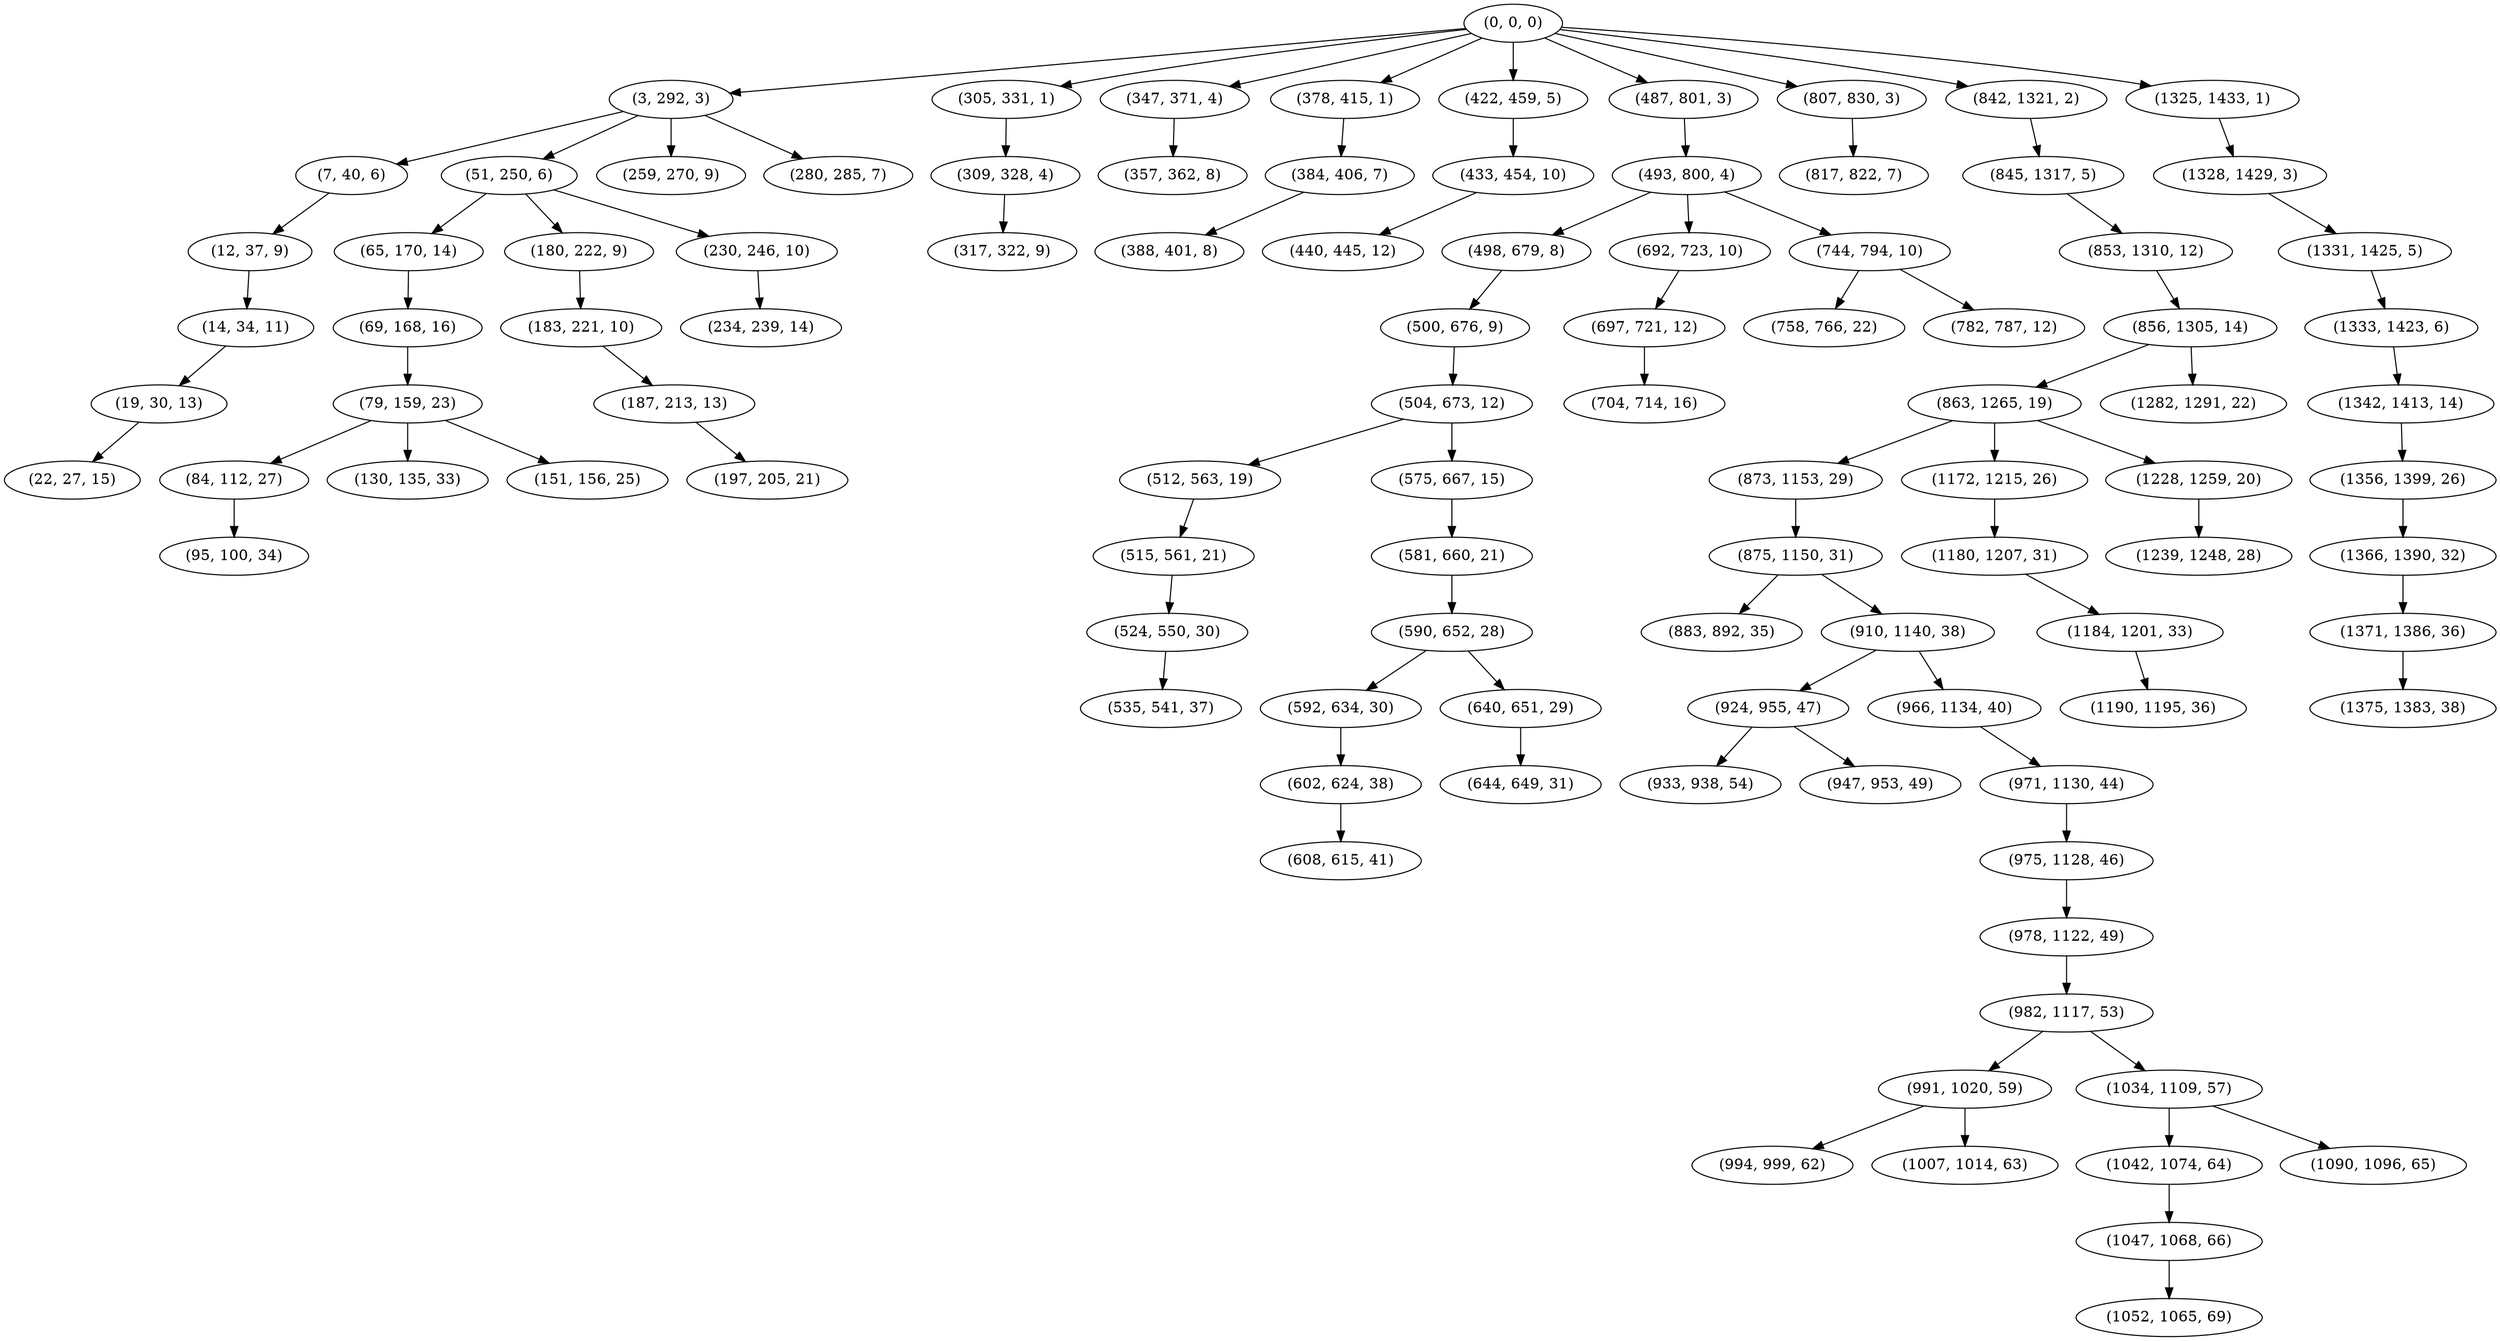 digraph tree {
    "(0, 0, 0)";
    "(3, 292, 3)";
    "(7, 40, 6)";
    "(12, 37, 9)";
    "(14, 34, 11)";
    "(19, 30, 13)";
    "(22, 27, 15)";
    "(51, 250, 6)";
    "(65, 170, 14)";
    "(69, 168, 16)";
    "(79, 159, 23)";
    "(84, 112, 27)";
    "(95, 100, 34)";
    "(130, 135, 33)";
    "(151, 156, 25)";
    "(180, 222, 9)";
    "(183, 221, 10)";
    "(187, 213, 13)";
    "(197, 205, 21)";
    "(230, 246, 10)";
    "(234, 239, 14)";
    "(259, 270, 9)";
    "(280, 285, 7)";
    "(305, 331, 1)";
    "(309, 328, 4)";
    "(317, 322, 9)";
    "(347, 371, 4)";
    "(357, 362, 8)";
    "(378, 415, 1)";
    "(384, 406, 7)";
    "(388, 401, 8)";
    "(422, 459, 5)";
    "(433, 454, 10)";
    "(440, 445, 12)";
    "(487, 801, 3)";
    "(493, 800, 4)";
    "(498, 679, 8)";
    "(500, 676, 9)";
    "(504, 673, 12)";
    "(512, 563, 19)";
    "(515, 561, 21)";
    "(524, 550, 30)";
    "(535, 541, 37)";
    "(575, 667, 15)";
    "(581, 660, 21)";
    "(590, 652, 28)";
    "(592, 634, 30)";
    "(602, 624, 38)";
    "(608, 615, 41)";
    "(640, 651, 29)";
    "(644, 649, 31)";
    "(692, 723, 10)";
    "(697, 721, 12)";
    "(704, 714, 16)";
    "(744, 794, 10)";
    "(758, 766, 22)";
    "(782, 787, 12)";
    "(807, 830, 3)";
    "(817, 822, 7)";
    "(842, 1321, 2)";
    "(845, 1317, 5)";
    "(853, 1310, 12)";
    "(856, 1305, 14)";
    "(863, 1265, 19)";
    "(873, 1153, 29)";
    "(875, 1150, 31)";
    "(883, 892, 35)";
    "(910, 1140, 38)";
    "(924, 955, 47)";
    "(933, 938, 54)";
    "(947, 953, 49)";
    "(966, 1134, 40)";
    "(971, 1130, 44)";
    "(975, 1128, 46)";
    "(978, 1122, 49)";
    "(982, 1117, 53)";
    "(991, 1020, 59)";
    "(994, 999, 62)";
    "(1007, 1014, 63)";
    "(1034, 1109, 57)";
    "(1042, 1074, 64)";
    "(1047, 1068, 66)";
    "(1052, 1065, 69)";
    "(1090, 1096, 65)";
    "(1172, 1215, 26)";
    "(1180, 1207, 31)";
    "(1184, 1201, 33)";
    "(1190, 1195, 36)";
    "(1228, 1259, 20)";
    "(1239, 1248, 28)";
    "(1282, 1291, 22)";
    "(1325, 1433, 1)";
    "(1328, 1429, 3)";
    "(1331, 1425, 5)";
    "(1333, 1423, 6)";
    "(1342, 1413, 14)";
    "(1356, 1399, 26)";
    "(1366, 1390, 32)";
    "(1371, 1386, 36)";
    "(1375, 1383, 38)";
    "(0, 0, 0)" -> "(3, 292, 3)";
    "(0, 0, 0)" -> "(305, 331, 1)";
    "(0, 0, 0)" -> "(347, 371, 4)";
    "(0, 0, 0)" -> "(378, 415, 1)";
    "(0, 0, 0)" -> "(422, 459, 5)";
    "(0, 0, 0)" -> "(487, 801, 3)";
    "(0, 0, 0)" -> "(807, 830, 3)";
    "(0, 0, 0)" -> "(842, 1321, 2)";
    "(0, 0, 0)" -> "(1325, 1433, 1)";
    "(3, 292, 3)" -> "(7, 40, 6)";
    "(3, 292, 3)" -> "(51, 250, 6)";
    "(3, 292, 3)" -> "(259, 270, 9)";
    "(3, 292, 3)" -> "(280, 285, 7)";
    "(7, 40, 6)" -> "(12, 37, 9)";
    "(12, 37, 9)" -> "(14, 34, 11)";
    "(14, 34, 11)" -> "(19, 30, 13)";
    "(19, 30, 13)" -> "(22, 27, 15)";
    "(51, 250, 6)" -> "(65, 170, 14)";
    "(51, 250, 6)" -> "(180, 222, 9)";
    "(51, 250, 6)" -> "(230, 246, 10)";
    "(65, 170, 14)" -> "(69, 168, 16)";
    "(69, 168, 16)" -> "(79, 159, 23)";
    "(79, 159, 23)" -> "(84, 112, 27)";
    "(79, 159, 23)" -> "(130, 135, 33)";
    "(79, 159, 23)" -> "(151, 156, 25)";
    "(84, 112, 27)" -> "(95, 100, 34)";
    "(180, 222, 9)" -> "(183, 221, 10)";
    "(183, 221, 10)" -> "(187, 213, 13)";
    "(187, 213, 13)" -> "(197, 205, 21)";
    "(230, 246, 10)" -> "(234, 239, 14)";
    "(305, 331, 1)" -> "(309, 328, 4)";
    "(309, 328, 4)" -> "(317, 322, 9)";
    "(347, 371, 4)" -> "(357, 362, 8)";
    "(378, 415, 1)" -> "(384, 406, 7)";
    "(384, 406, 7)" -> "(388, 401, 8)";
    "(422, 459, 5)" -> "(433, 454, 10)";
    "(433, 454, 10)" -> "(440, 445, 12)";
    "(487, 801, 3)" -> "(493, 800, 4)";
    "(493, 800, 4)" -> "(498, 679, 8)";
    "(493, 800, 4)" -> "(692, 723, 10)";
    "(493, 800, 4)" -> "(744, 794, 10)";
    "(498, 679, 8)" -> "(500, 676, 9)";
    "(500, 676, 9)" -> "(504, 673, 12)";
    "(504, 673, 12)" -> "(512, 563, 19)";
    "(504, 673, 12)" -> "(575, 667, 15)";
    "(512, 563, 19)" -> "(515, 561, 21)";
    "(515, 561, 21)" -> "(524, 550, 30)";
    "(524, 550, 30)" -> "(535, 541, 37)";
    "(575, 667, 15)" -> "(581, 660, 21)";
    "(581, 660, 21)" -> "(590, 652, 28)";
    "(590, 652, 28)" -> "(592, 634, 30)";
    "(590, 652, 28)" -> "(640, 651, 29)";
    "(592, 634, 30)" -> "(602, 624, 38)";
    "(602, 624, 38)" -> "(608, 615, 41)";
    "(640, 651, 29)" -> "(644, 649, 31)";
    "(692, 723, 10)" -> "(697, 721, 12)";
    "(697, 721, 12)" -> "(704, 714, 16)";
    "(744, 794, 10)" -> "(758, 766, 22)";
    "(744, 794, 10)" -> "(782, 787, 12)";
    "(807, 830, 3)" -> "(817, 822, 7)";
    "(842, 1321, 2)" -> "(845, 1317, 5)";
    "(845, 1317, 5)" -> "(853, 1310, 12)";
    "(853, 1310, 12)" -> "(856, 1305, 14)";
    "(856, 1305, 14)" -> "(863, 1265, 19)";
    "(856, 1305, 14)" -> "(1282, 1291, 22)";
    "(863, 1265, 19)" -> "(873, 1153, 29)";
    "(863, 1265, 19)" -> "(1172, 1215, 26)";
    "(863, 1265, 19)" -> "(1228, 1259, 20)";
    "(873, 1153, 29)" -> "(875, 1150, 31)";
    "(875, 1150, 31)" -> "(883, 892, 35)";
    "(875, 1150, 31)" -> "(910, 1140, 38)";
    "(910, 1140, 38)" -> "(924, 955, 47)";
    "(910, 1140, 38)" -> "(966, 1134, 40)";
    "(924, 955, 47)" -> "(933, 938, 54)";
    "(924, 955, 47)" -> "(947, 953, 49)";
    "(966, 1134, 40)" -> "(971, 1130, 44)";
    "(971, 1130, 44)" -> "(975, 1128, 46)";
    "(975, 1128, 46)" -> "(978, 1122, 49)";
    "(978, 1122, 49)" -> "(982, 1117, 53)";
    "(982, 1117, 53)" -> "(991, 1020, 59)";
    "(982, 1117, 53)" -> "(1034, 1109, 57)";
    "(991, 1020, 59)" -> "(994, 999, 62)";
    "(991, 1020, 59)" -> "(1007, 1014, 63)";
    "(1034, 1109, 57)" -> "(1042, 1074, 64)";
    "(1034, 1109, 57)" -> "(1090, 1096, 65)";
    "(1042, 1074, 64)" -> "(1047, 1068, 66)";
    "(1047, 1068, 66)" -> "(1052, 1065, 69)";
    "(1172, 1215, 26)" -> "(1180, 1207, 31)";
    "(1180, 1207, 31)" -> "(1184, 1201, 33)";
    "(1184, 1201, 33)" -> "(1190, 1195, 36)";
    "(1228, 1259, 20)" -> "(1239, 1248, 28)";
    "(1325, 1433, 1)" -> "(1328, 1429, 3)";
    "(1328, 1429, 3)" -> "(1331, 1425, 5)";
    "(1331, 1425, 5)" -> "(1333, 1423, 6)";
    "(1333, 1423, 6)" -> "(1342, 1413, 14)";
    "(1342, 1413, 14)" -> "(1356, 1399, 26)";
    "(1356, 1399, 26)" -> "(1366, 1390, 32)";
    "(1366, 1390, 32)" -> "(1371, 1386, 36)";
    "(1371, 1386, 36)" -> "(1375, 1383, 38)";
}
